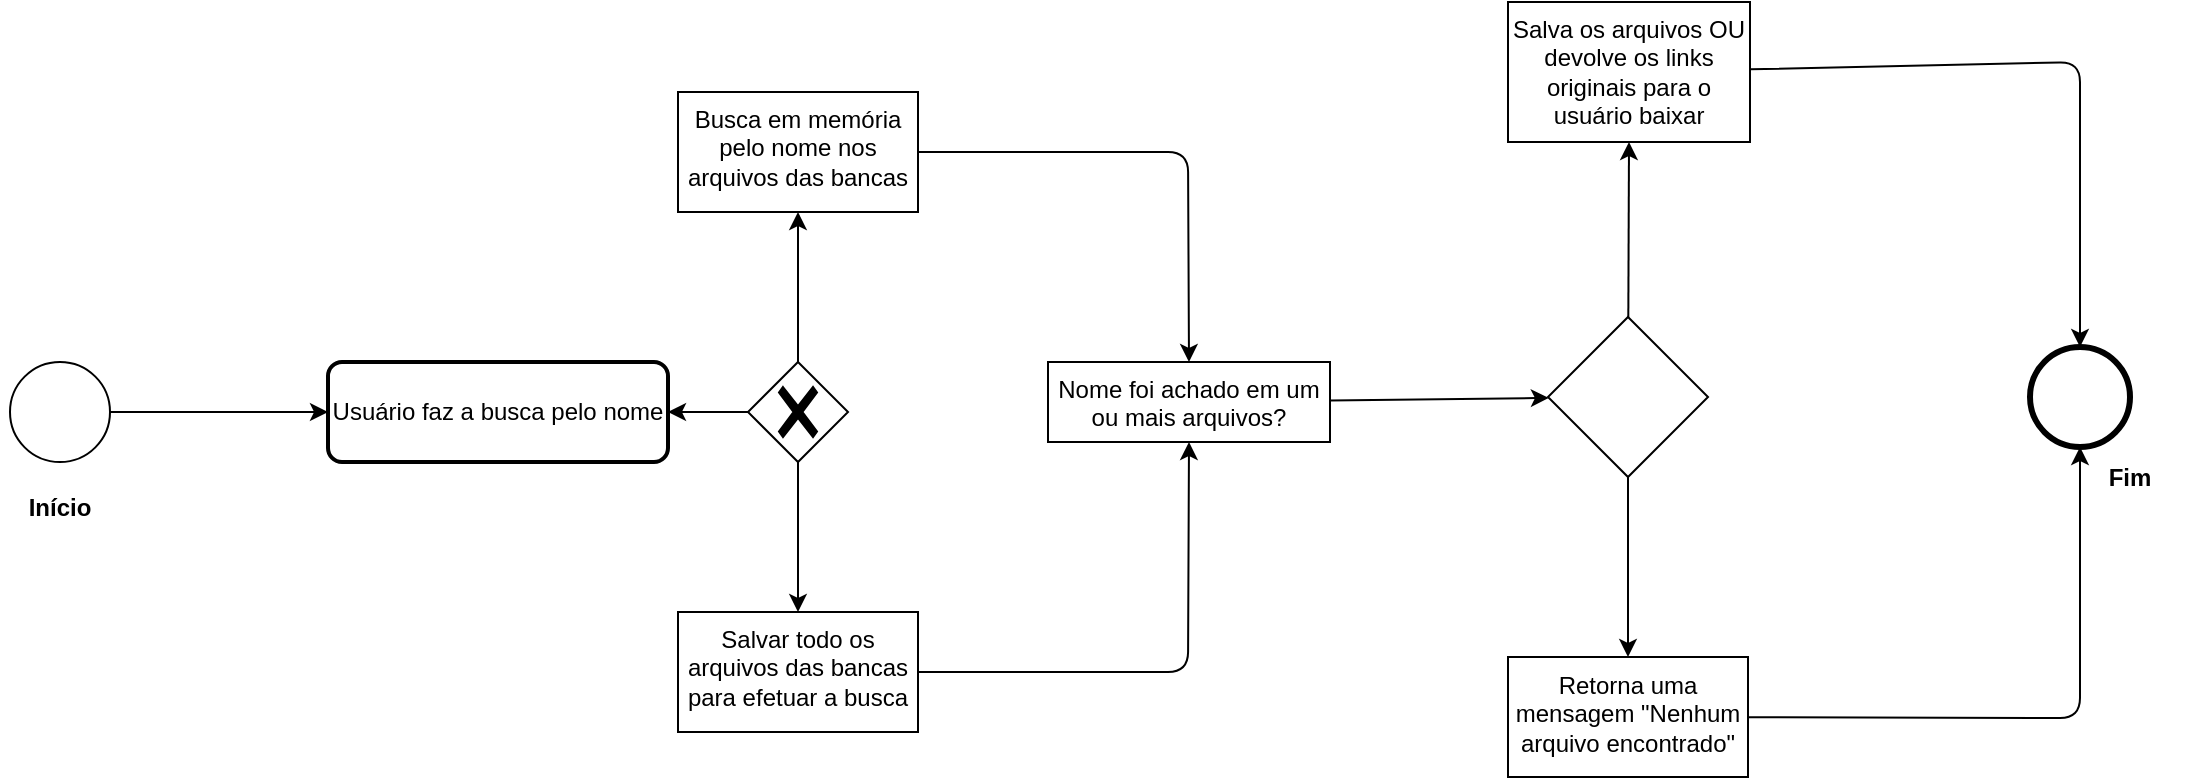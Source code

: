 <mxfile>
    <diagram name="Página-1" id="b_-ZVtRHfa4kn2Ab-ZPH">
        <mxGraphModel dx="1320" dy="729" grid="1" gridSize="10" guides="1" tooltips="1" connect="1" arrows="1" fold="1" page="1" pageScale="1" pageWidth="1169" pageHeight="827" math="0" shadow="0">
            <root>
                <mxCell id="0"/>
                <mxCell id="1" parent="0"/>
                <mxCell id="3" value="Usuário faz a busca pelo nome" style="rounded=1;whiteSpace=wrap;html=1;absoluteArcSize=1;arcSize=14;strokeWidth=2;" vertex="1" parent="1">
                    <mxGeometry x="229" y="300" width="170" height="50" as="geometry"/>
                </mxCell>
                <mxCell id="5" style="edgeStyle=none;html=1;entryX=1;entryY=0.5;entryDx=0;entryDy=0;" edge="1" parent="1" source="4" target="3">
                    <mxGeometry relative="1" as="geometry"/>
                </mxCell>
                <mxCell id="7" value="" style="edgeStyle=none;html=1;" edge="1" parent="1" source="4" target="6">
                    <mxGeometry relative="1" as="geometry"/>
                </mxCell>
                <mxCell id="9" value="" style="edgeStyle=none;html=1;" edge="1" parent="1" source="4" target="8">
                    <mxGeometry relative="1" as="geometry"/>
                </mxCell>
                <mxCell id="4" value="" style="points=[[0.25,0.25,0],[0.5,0,0],[0.75,0.25,0],[1,0.5,0],[0.75,0.75,0],[0.5,1,0],[0.25,0.75,0],[0,0.5,0]];shape=mxgraph.bpmn.gateway2;html=1;verticalLabelPosition=bottom;labelBackgroundColor=#ffffff;verticalAlign=top;align=center;perimeter=rhombusPerimeter;outlineConnect=0;outline=none;symbol=none;gwType=exclusive;" vertex="1" parent="1">
                    <mxGeometry x="439" y="300" width="50" height="50" as="geometry"/>
                </mxCell>
                <mxCell id="12" style="edgeStyle=none;html=1;entryX=0.5;entryY=0;entryDx=0;entryDy=0;" edge="1" parent="1" source="6" target="13">
                    <mxGeometry relative="1" as="geometry">
                        <mxPoint x="659" y="310" as="targetPoint"/>
                        <Array as="points">
                            <mxPoint x="659" y="195"/>
                        </Array>
                    </mxGeometry>
                </mxCell>
                <mxCell id="6" value="Busca em memória pelo nome nos arquivos das bancas" style="whiteSpace=wrap;html=1;verticalAlign=top;labelBackgroundColor=#ffffff;" vertex="1" parent="1">
                    <mxGeometry x="404" y="165" width="120" height="60" as="geometry"/>
                </mxCell>
                <mxCell id="14" style="edgeStyle=none;html=1;entryX=0.5;entryY=1;entryDx=0;entryDy=0;" edge="1" parent="1" source="8" target="13">
                    <mxGeometry relative="1" as="geometry">
                        <Array as="points">
                            <mxPoint x="659" y="455"/>
                        </Array>
                    </mxGeometry>
                </mxCell>
                <mxCell id="8" value="Salvar todo os arquivos das bancas para efetuar a busca" style="whiteSpace=wrap;html=1;verticalAlign=top;labelBackgroundColor=#ffffff;" vertex="1" parent="1">
                    <mxGeometry x="404" y="425" width="120" height="60" as="geometry"/>
                </mxCell>
                <mxCell id="16" value="" style="edgeStyle=none;html=1;" edge="1" parent="1" source="13" target="15">
                    <mxGeometry relative="1" as="geometry"/>
                </mxCell>
                <mxCell id="13" value="Nome foi achado em um ou mais arquivos?" style="whiteSpace=wrap;html=1;verticalAlign=top;labelBackgroundColor=#ffffff;" vertex="1" parent="1">
                    <mxGeometry x="589" y="300" width="141" height="40" as="geometry"/>
                </mxCell>
                <mxCell id="20" value="" style="edgeStyle=none;html=1;" edge="1" parent="1" source="15" target="19">
                    <mxGeometry relative="1" as="geometry"/>
                </mxCell>
                <mxCell id="29" style="edgeStyle=none;html=1;entryX=0.5;entryY=1;entryDx=0;entryDy=0;" edge="1" parent="1" source="15" target="17">
                    <mxGeometry relative="1" as="geometry"/>
                </mxCell>
                <mxCell id="15" value="" style="rhombus;whiteSpace=wrap;html=1;verticalAlign=top;labelBackgroundColor=#ffffff;" vertex="1" parent="1">
                    <mxGeometry x="839" y="277.5" width="80" height="80" as="geometry"/>
                </mxCell>
                <mxCell id="26" style="edgeStyle=none;html=1;entryX=0.5;entryY=0;entryDx=0;entryDy=0;entryPerimeter=0;" edge="1" parent="1" source="17" target="25">
                    <mxGeometry relative="1" as="geometry">
                        <Array as="points">
                            <mxPoint x="1105" y="150"/>
                        </Array>
                    </mxGeometry>
                </mxCell>
                <mxCell id="17" value="Salva os arquivos OU devolve os links originais para o usuário baixar" style="whiteSpace=wrap;html=1;verticalAlign=top;labelBackgroundColor=#ffffff;" vertex="1" parent="1">
                    <mxGeometry x="819" y="120" width="121" height="70" as="geometry"/>
                </mxCell>
                <mxCell id="27" style="edgeStyle=none;html=1;entryX=0.5;entryY=1;entryDx=0;entryDy=0;entryPerimeter=0;" edge="1" parent="1" source="19" target="25">
                    <mxGeometry relative="1" as="geometry">
                        <Array as="points">
                            <mxPoint x="1105" y="478"/>
                        </Array>
                    </mxGeometry>
                </mxCell>
                <mxCell id="19" value="Retorna uma mensagem &quot;Nenhum arquivo encontrado&quot;" style="whiteSpace=wrap;html=1;verticalAlign=top;labelBackgroundColor=#ffffff;" vertex="1" parent="1">
                    <mxGeometry x="819" y="447.5" width="120" height="60" as="geometry"/>
                </mxCell>
                <mxCell id="23" style="edgeStyle=none;html=1;entryX=0;entryY=0.5;entryDx=0;entryDy=0;" edge="1" parent="1" source="22" target="3">
                    <mxGeometry relative="1" as="geometry"/>
                </mxCell>
                <mxCell id="22" value="" style="points=[[0.145,0.145,0],[0.5,0,0],[0.855,0.145,0],[1,0.5,0],[0.855,0.855,0],[0.5,1,0],[0.145,0.855,0],[0,0.5,0]];shape=mxgraph.bpmn.event;html=1;verticalLabelPosition=bottom;labelBackgroundColor=#ffffff;verticalAlign=top;align=center;perimeter=ellipsePerimeter;outlineConnect=0;aspect=fixed;outline=standard;symbol=general;" vertex="1" parent="1">
                    <mxGeometry x="70" y="300" width="50" height="50" as="geometry"/>
                </mxCell>
                <mxCell id="24" value="&lt;b&gt;Início&lt;/b&gt;" style="text;strokeColor=none;align=center;fillColor=none;html=1;verticalAlign=middle;whiteSpace=wrap;rounded=0;" vertex="1" parent="1">
                    <mxGeometry x="65" y="357.5" width="60" height="30" as="geometry"/>
                </mxCell>
                <mxCell id="25" value="" style="points=[[0.145,0.145,0],[0.5,0,0],[0.855,0.145,0],[1,0.5,0],[0.855,0.855,0],[0.5,1,0],[0.145,0.855,0],[0,0.5,0]];shape=mxgraph.bpmn.event;html=1;verticalLabelPosition=bottom;labelBackgroundColor=#ffffff;verticalAlign=top;align=center;perimeter=ellipsePerimeter;outlineConnect=0;aspect=fixed;outline=end;symbol=terminate2;" vertex="1" parent="1">
                    <mxGeometry x="1080" y="292.5" width="50" height="50" as="geometry"/>
                </mxCell>
                <mxCell id="28" value="&lt;b&gt;Fim&lt;/b&gt;" style="text;strokeColor=none;align=center;fillColor=none;html=1;verticalAlign=middle;whiteSpace=wrap;rounded=0;" vertex="1" parent="1">
                    <mxGeometry x="1100" y="342.5" width="60" height="30" as="geometry"/>
                </mxCell>
            </root>
        </mxGraphModel>
    </diagram>
</mxfile>